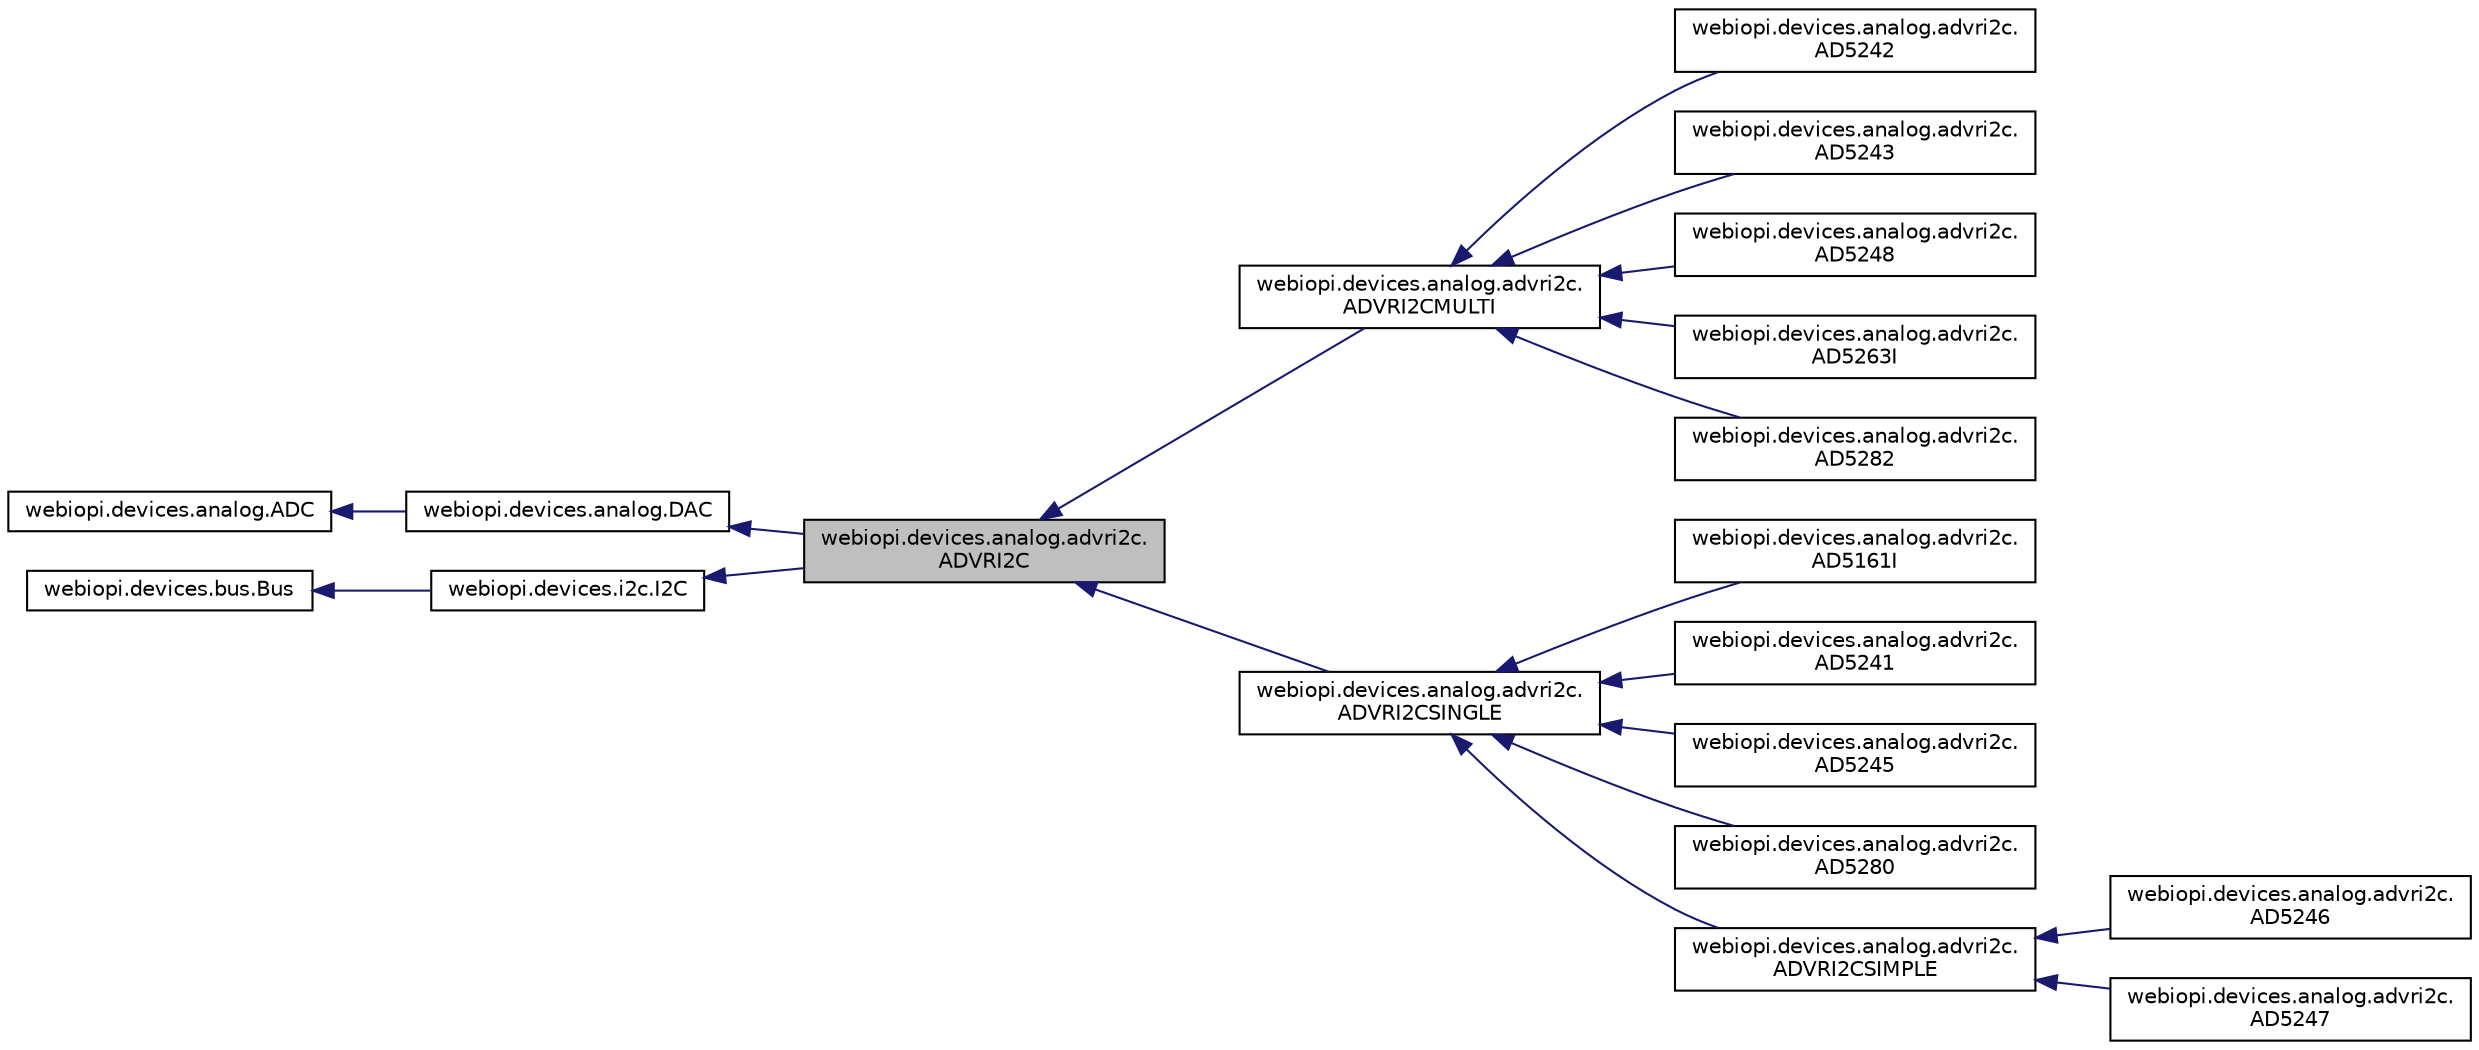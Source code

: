 digraph "webiopi.devices.analog.advri2c.ADVRI2C"
{
  edge [fontname="Helvetica",fontsize="10",labelfontname="Helvetica",labelfontsize="10"];
  node [fontname="Helvetica",fontsize="10",shape=record];
  rankdir="LR";
  Node1 [label="webiopi.devices.analog.advri2c.\lADVRI2C",height=0.2,width=0.4,color="black", fillcolor="grey75", style="filled", fontcolor="black"];
  Node2 -> Node1 [dir="back",color="midnightblue",fontsize="10",style="solid",fontname="Helvetica"];
  Node2 [label="webiopi.devices.analog.DAC",height=0.2,width=0.4,color="black", fillcolor="white", style="filled",URL="$classwebiopi_1_1devices_1_1analog_1_1DAC.html"];
  Node3 -> Node2 [dir="back",color="midnightblue",fontsize="10",style="solid",fontname="Helvetica"];
  Node3 [label="webiopi.devices.analog.ADC",height=0.2,width=0.4,color="black", fillcolor="white", style="filled",URL="$classwebiopi_1_1devices_1_1analog_1_1ADC.html"];
  Node4 -> Node1 [dir="back",color="midnightblue",fontsize="10",style="solid",fontname="Helvetica"];
  Node4 [label="webiopi.devices.i2c.I2C",height=0.2,width=0.4,color="black", fillcolor="white", style="filled",URL="$classwebiopi_1_1devices_1_1i2c_1_1I2C.html"];
  Node5 -> Node4 [dir="back",color="midnightblue",fontsize="10",style="solid",fontname="Helvetica"];
  Node5 [label="webiopi.devices.bus.Bus",height=0.2,width=0.4,color="black", fillcolor="white", style="filled",URL="$classwebiopi_1_1devices_1_1bus_1_1Bus.html"];
  Node1 -> Node6 [dir="back",color="midnightblue",fontsize="10",style="solid",fontname="Helvetica"];
  Node6 [label="webiopi.devices.analog.advri2c.\lADVRI2CMULTI",height=0.2,width=0.4,color="black", fillcolor="white", style="filled",URL="$classwebiopi_1_1devices_1_1analog_1_1advri2c_1_1ADVRI2CMULTI.html"];
  Node6 -> Node7 [dir="back",color="midnightblue",fontsize="10",style="solid",fontname="Helvetica"];
  Node7 [label="webiopi.devices.analog.advri2c.\lAD5242",height=0.2,width=0.4,color="black", fillcolor="white", style="filled",URL="$classwebiopi_1_1devices_1_1analog_1_1advri2c_1_1AD5242.html"];
  Node6 -> Node8 [dir="back",color="midnightblue",fontsize="10",style="solid",fontname="Helvetica"];
  Node8 [label="webiopi.devices.analog.advri2c.\lAD5243",height=0.2,width=0.4,color="black", fillcolor="white", style="filled",URL="$classwebiopi_1_1devices_1_1analog_1_1advri2c_1_1AD5243.html"];
  Node6 -> Node9 [dir="back",color="midnightblue",fontsize="10",style="solid",fontname="Helvetica"];
  Node9 [label="webiopi.devices.analog.advri2c.\lAD5248",height=0.2,width=0.4,color="black", fillcolor="white", style="filled",URL="$classwebiopi_1_1devices_1_1analog_1_1advri2c_1_1AD5248.html"];
  Node6 -> Node10 [dir="back",color="midnightblue",fontsize="10",style="solid",fontname="Helvetica"];
  Node10 [label="webiopi.devices.analog.advri2c.\lAD5263I",height=0.2,width=0.4,color="black", fillcolor="white", style="filled",URL="$classwebiopi_1_1devices_1_1analog_1_1advri2c_1_1AD5263I.html"];
  Node6 -> Node11 [dir="back",color="midnightblue",fontsize="10",style="solid",fontname="Helvetica"];
  Node11 [label="webiopi.devices.analog.advri2c.\lAD5282",height=0.2,width=0.4,color="black", fillcolor="white", style="filled",URL="$classwebiopi_1_1devices_1_1analog_1_1advri2c_1_1AD5282.html"];
  Node1 -> Node12 [dir="back",color="midnightblue",fontsize="10",style="solid",fontname="Helvetica"];
  Node12 [label="webiopi.devices.analog.advri2c.\lADVRI2CSINGLE",height=0.2,width=0.4,color="black", fillcolor="white", style="filled",URL="$classwebiopi_1_1devices_1_1analog_1_1advri2c_1_1ADVRI2CSINGLE.html"];
  Node12 -> Node13 [dir="back",color="midnightblue",fontsize="10",style="solid",fontname="Helvetica"];
  Node13 [label="webiopi.devices.analog.advri2c.\lAD5161I",height=0.2,width=0.4,color="black", fillcolor="white", style="filled",URL="$classwebiopi_1_1devices_1_1analog_1_1advri2c_1_1AD5161I.html"];
  Node12 -> Node14 [dir="back",color="midnightblue",fontsize="10",style="solid",fontname="Helvetica"];
  Node14 [label="webiopi.devices.analog.advri2c.\lAD5241",height=0.2,width=0.4,color="black", fillcolor="white", style="filled",URL="$classwebiopi_1_1devices_1_1analog_1_1advri2c_1_1AD5241.html"];
  Node12 -> Node15 [dir="back",color="midnightblue",fontsize="10",style="solid",fontname="Helvetica"];
  Node15 [label="webiopi.devices.analog.advri2c.\lAD5245",height=0.2,width=0.4,color="black", fillcolor="white", style="filled",URL="$classwebiopi_1_1devices_1_1analog_1_1advri2c_1_1AD5245.html"];
  Node12 -> Node16 [dir="back",color="midnightblue",fontsize="10",style="solid",fontname="Helvetica"];
  Node16 [label="webiopi.devices.analog.advri2c.\lAD5280",height=0.2,width=0.4,color="black", fillcolor="white", style="filled",URL="$classwebiopi_1_1devices_1_1analog_1_1advri2c_1_1AD5280.html"];
  Node12 -> Node17 [dir="back",color="midnightblue",fontsize="10",style="solid",fontname="Helvetica"];
  Node17 [label="webiopi.devices.analog.advri2c.\lADVRI2CSIMPLE",height=0.2,width=0.4,color="black", fillcolor="white", style="filled",URL="$classwebiopi_1_1devices_1_1analog_1_1advri2c_1_1ADVRI2CSIMPLE.html"];
  Node17 -> Node18 [dir="back",color="midnightblue",fontsize="10",style="solid",fontname="Helvetica"];
  Node18 [label="webiopi.devices.analog.advri2c.\lAD5246",height=0.2,width=0.4,color="black", fillcolor="white", style="filled",URL="$classwebiopi_1_1devices_1_1analog_1_1advri2c_1_1AD5246.html"];
  Node17 -> Node19 [dir="back",color="midnightblue",fontsize="10",style="solid",fontname="Helvetica"];
  Node19 [label="webiopi.devices.analog.advri2c.\lAD5247",height=0.2,width=0.4,color="black", fillcolor="white", style="filled",URL="$classwebiopi_1_1devices_1_1analog_1_1advri2c_1_1AD5247.html"];
}
